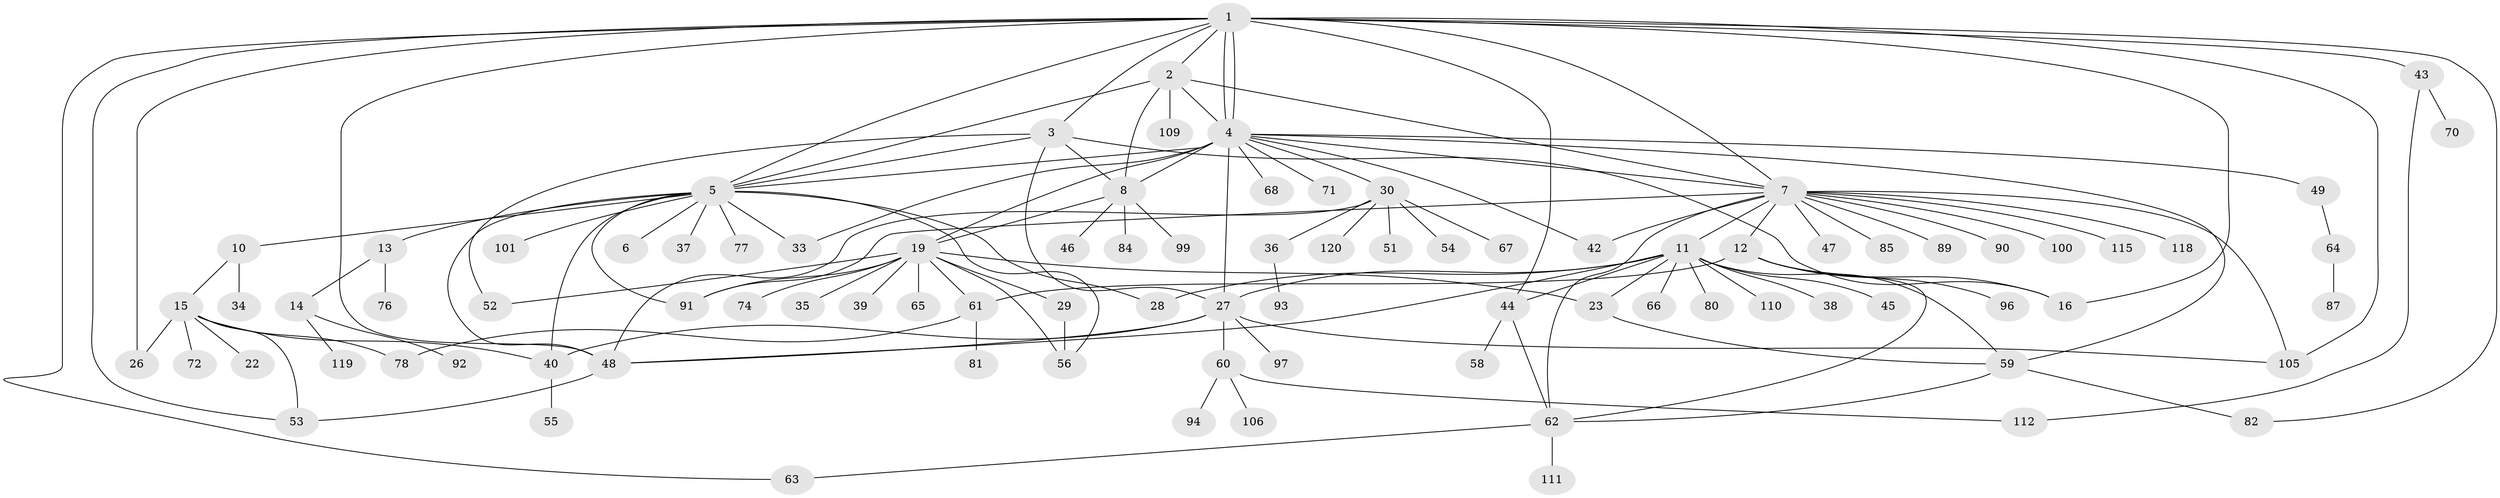 // Generated by graph-tools (version 1.1) at 2025/51/02/27/25 19:51:59]
// undirected, 90 vertices, 134 edges
graph export_dot {
graph [start="1"]
  node [color=gray90,style=filled];
  1 [super="+17"];
  2 [super="+117"];
  3;
  4 [super="+9"];
  5 [super="+18"];
  6;
  7 [super="+41"];
  8 [super="+32"];
  10;
  11 [super="+20"];
  12 [super="+31"];
  13 [super="+102"];
  14 [super="+21"];
  15 [super="+25"];
  16;
  19 [super="+24"];
  22;
  23 [super="+69"];
  26;
  27 [super="+50"];
  28;
  29;
  30 [super="+103"];
  33 [super="+107"];
  34 [super="+108"];
  35;
  36;
  37;
  38;
  39;
  40 [super="+73"];
  42;
  43;
  44 [super="+79"];
  45;
  46;
  47;
  48 [super="+98"];
  49;
  51 [super="+57"];
  52;
  53 [super="+116"];
  54;
  55;
  56 [super="+86"];
  58;
  59 [super="+95"];
  60 [super="+113"];
  61 [super="+104"];
  62 [super="+88"];
  63 [super="+121"];
  64 [super="+75"];
  65;
  66;
  67;
  68;
  70;
  71;
  72;
  74;
  76 [super="+83"];
  77;
  78;
  80;
  81;
  82;
  84;
  85;
  87;
  89;
  90;
  91;
  92;
  93;
  94;
  96;
  97;
  99;
  100;
  101;
  105 [super="+114"];
  106;
  109;
  110;
  111;
  112;
  115;
  118;
  119;
  120;
  1 -- 2;
  1 -- 3;
  1 -- 4 [weight=2];
  1 -- 4;
  1 -- 5 [weight=2];
  1 -- 7;
  1 -- 16;
  1 -- 26;
  1 -- 63;
  1 -- 82;
  1 -- 105;
  1 -- 48;
  1 -- 43;
  1 -- 44;
  1 -- 53;
  2 -- 4;
  2 -- 5 [weight=2];
  2 -- 109;
  2 -- 7;
  2 -- 8;
  3 -- 5;
  3 -- 8;
  3 -- 16;
  3 -- 27;
  3 -- 52;
  4 -- 7;
  4 -- 19;
  4 -- 27;
  4 -- 30;
  4 -- 33;
  4 -- 42;
  4 -- 59;
  4 -- 68;
  4 -- 5;
  4 -- 49;
  4 -- 71;
  4 -- 8;
  5 -- 6;
  5 -- 10;
  5 -- 13;
  5 -- 33;
  5 -- 40 [weight=2];
  5 -- 48 [weight=2];
  5 -- 77;
  5 -- 91;
  5 -- 101;
  5 -- 37;
  5 -- 28;
  5 -- 56;
  7 -- 11;
  7 -- 12;
  7 -- 42;
  7 -- 47;
  7 -- 85;
  7 -- 89;
  7 -- 90;
  7 -- 91;
  7 -- 105;
  7 -- 115;
  7 -- 100;
  7 -- 118;
  7 -- 62;
  8 -- 19;
  8 -- 99;
  8 -- 84;
  8 -- 46;
  10 -- 15;
  10 -- 34;
  11 -- 38;
  11 -- 44;
  11 -- 45;
  11 -- 48;
  11 -- 80;
  11 -- 110;
  11 -- 66;
  11 -- 28;
  11 -- 23;
  11 -- 59;
  11 -- 27;
  12 -- 16;
  12 -- 96;
  12 -- 62;
  12 -- 61;
  13 -- 14;
  13 -- 76;
  14 -- 92;
  14 -- 119;
  15 -- 22;
  15 -- 26;
  15 -- 40;
  15 -- 72;
  15 -- 78;
  15 -- 53;
  19 -- 23;
  19 -- 29;
  19 -- 56;
  19 -- 61;
  19 -- 74;
  19 -- 65;
  19 -- 35;
  19 -- 52;
  19 -- 39;
  19 -- 91;
  23 -- 59;
  27 -- 105;
  27 -- 48;
  27 -- 97;
  27 -- 40;
  27 -- 60;
  29 -- 56;
  30 -- 36;
  30 -- 48;
  30 -- 51;
  30 -- 54;
  30 -- 67;
  30 -- 120;
  36 -- 93;
  40 -- 55;
  43 -- 70;
  43 -- 112;
  44 -- 58;
  44 -- 62;
  48 -- 53;
  49 -- 64;
  59 -- 62;
  59 -- 82;
  60 -- 94;
  60 -- 106;
  60 -- 112;
  61 -- 78;
  61 -- 81;
  62 -- 111;
  62 -- 63;
  64 -- 87;
}
